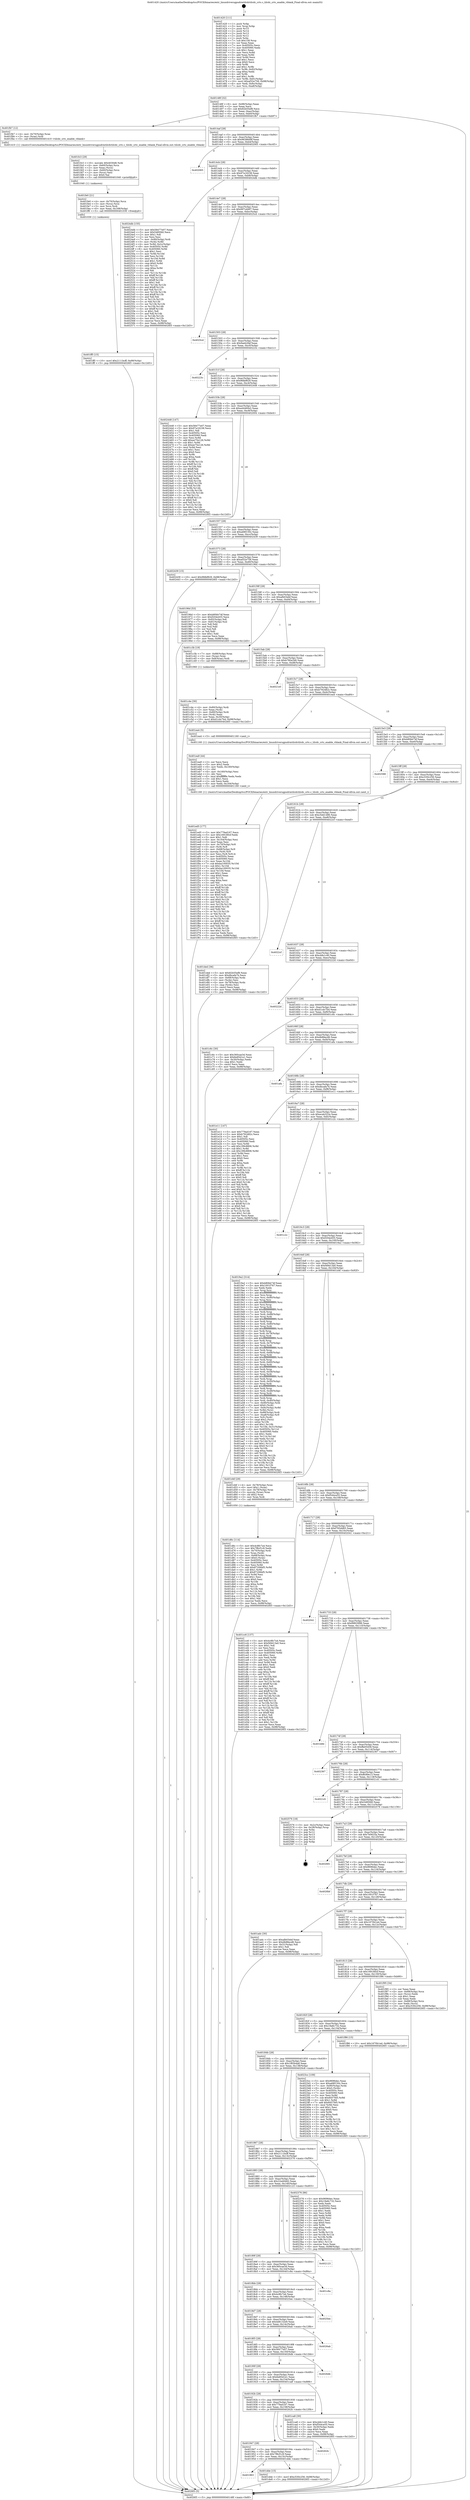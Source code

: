 digraph "0x401420" {
  label = "0x401420 (/mnt/c/Users/mathe/Desktop/tcc/POCII/binaries/extr_linuxdriversgpudrmtilcdctilcdc_crtc.c_tilcdc_crtc_enable_vblank_Final-ollvm.out::main(0))"
  labelloc = "t"
  node[shape=record]

  Entry [label="",width=0.3,height=0.3,shape=circle,fillcolor=black,style=filled]
  "0x40148f" [label="{
     0x40148f [32]\l
     | [instrs]\l
     &nbsp;&nbsp;0x40148f \<+6\>: mov -0x98(%rbp),%eax\l
     &nbsp;&nbsp;0x401495 \<+2\>: mov %eax,%ecx\l
     &nbsp;&nbsp;0x401497 \<+6\>: sub $0x82b55ef8,%ecx\l
     &nbsp;&nbsp;0x40149d \<+6\>: mov %eax,-0xac(%rbp)\l
     &nbsp;&nbsp;0x4014a3 \<+6\>: mov %ecx,-0xb0(%rbp)\l
     &nbsp;&nbsp;0x4014a9 \<+6\>: je 0000000000401fb7 \<main+0xb97\>\l
  }"]
  "0x401fb7" [label="{
     0x401fb7 [12]\l
     | [instrs]\l
     &nbsp;&nbsp;0x401fb7 \<+4\>: mov -0x70(%rbp),%rax\l
     &nbsp;&nbsp;0x401fbb \<+3\>: mov (%rax),%rdi\l
     &nbsp;&nbsp;0x401fbe \<+5\>: call 0000000000401410 \<tilcdc_crtc_enable_vblank\>\l
     | [calls]\l
     &nbsp;&nbsp;0x401410 \{1\} (/mnt/c/Users/mathe/Desktop/tcc/POCII/binaries/extr_linuxdriversgpudrmtilcdctilcdc_crtc.c_tilcdc_crtc_enable_vblank_Final-ollvm.out::tilcdc_crtc_enable_vblank)\l
  }"]
  "0x4014af" [label="{
     0x4014af [28]\l
     | [instrs]\l
     &nbsp;&nbsp;0x4014af \<+5\>: jmp 00000000004014b4 \<main+0x94\>\l
     &nbsp;&nbsp;0x4014b4 \<+6\>: mov -0xac(%rbp),%eax\l
     &nbsp;&nbsp;0x4014ba \<+5\>: sub $0x96386d9f,%eax\l
     &nbsp;&nbsp;0x4014bf \<+6\>: mov %eax,-0xb4(%rbp)\l
     &nbsp;&nbsp;0x4014c5 \<+6\>: je 0000000000402065 \<main+0xc45\>\l
  }"]
  Exit [label="",width=0.3,height=0.3,shape=circle,fillcolor=black,style=filled,peripheries=2]
  "0x402065" [label="{
     0x402065\l
  }", style=dashed]
  "0x4014cb" [label="{
     0x4014cb [28]\l
     | [instrs]\l
     &nbsp;&nbsp;0x4014cb \<+5\>: jmp 00000000004014d0 \<main+0xb0\>\l
     &nbsp;&nbsp;0x4014d0 \<+6\>: mov -0xac(%rbp),%eax\l
     &nbsp;&nbsp;0x4014d6 \<+5\>: sub $0x97a16238,%eax\l
     &nbsp;&nbsp;0x4014db \<+6\>: mov %eax,-0xb8(%rbp)\l
     &nbsp;&nbsp;0x4014e1 \<+6\>: je 00000000004024db \<main+0x10bb\>\l
  }"]
  "0x401ff5" [label="{
     0x401ff5 [15]\l
     | [instrs]\l
     &nbsp;&nbsp;0x401ff5 \<+10\>: movl $0x2111bcff,-0x98(%rbp)\l
     &nbsp;&nbsp;0x401fff \<+5\>: jmp 00000000004026f3 \<main+0x12d3\>\l
  }"]
  "0x4024db" [label="{
     0x4024db [155]\l
     | [instrs]\l
     &nbsp;&nbsp;0x4024db \<+5\>: mov $0x58477e07,%eax\l
     &nbsp;&nbsp;0x4024e0 \<+5\>: mov $0x5485f40,%ecx\l
     &nbsp;&nbsp;0x4024e5 \<+2\>: mov $0x1,%dl\l
     &nbsp;&nbsp;0x4024e7 \<+2\>: xor %esi,%esi\l
     &nbsp;&nbsp;0x4024e9 \<+7\>: mov -0x90(%rbp),%rdi\l
     &nbsp;&nbsp;0x4024f0 \<+3\>: mov (%rdi),%r8d\l
     &nbsp;&nbsp;0x4024f3 \<+4\>: mov %r8d,-0x2c(%rbp)\l
     &nbsp;&nbsp;0x4024f7 \<+8\>: mov 0x40505c,%r8d\l
     &nbsp;&nbsp;0x4024ff \<+8\>: mov 0x405060,%r9d\l
     &nbsp;&nbsp;0x402507 \<+3\>: sub $0x1,%esi\l
     &nbsp;&nbsp;0x40250a \<+3\>: mov %r8d,%r10d\l
     &nbsp;&nbsp;0x40250d \<+3\>: add %esi,%r10d\l
     &nbsp;&nbsp;0x402510 \<+4\>: imul %r10d,%r8d\l
     &nbsp;&nbsp;0x402514 \<+4\>: and $0x1,%r8d\l
     &nbsp;&nbsp;0x402518 \<+4\>: cmp $0x0,%r8d\l
     &nbsp;&nbsp;0x40251c \<+4\>: sete %r11b\l
     &nbsp;&nbsp;0x402520 \<+4\>: cmp $0xa,%r9d\l
     &nbsp;&nbsp;0x402524 \<+3\>: setl %bl\l
     &nbsp;&nbsp;0x402527 \<+3\>: mov %r11b,%r14b\l
     &nbsp;&nbsp;0x40252a \<+4\>: xor $0xff,%r14b\l
     &nbsp;&nbsp;0x40252e \<+3\>: mov %bl,%r15b\l
     &nbsp;&nbsp;0x402531 \<+4\>: xor $0xff,%r15b\l
     &nbsp;&nbsp;0x402535 \<+3\>: xor $0x1,%dl\l
     &nbsp;&nbsp;0x402538 \<+3\>: mov %r14b,%r12b\l
     &nbsp;&nbsp;0x40253b \<+4\>: and $0xff,%r12b\l
     &nbsp;&nbsp;0x40253f \<+3\>: and %dl,%r11b\l
     &nbsp;&nbsp;0x402542 \<+3\>: mov %r15b,%r13b\l
     &nbsp;&nbsp;0x402545 \<+4\>: and $0xff,%r13b\l
     &nbsp;&nbsp;0x402549 \<+2\>: and %dl,%bl\l
     &nbsp;&nbsp;0x40254b \<+3\>: or %r11b,%r12b\l
     &nbsp;&nbsp;0x40254e \<+3\>: or %bl,%r13b\l
     &nbsp;&nbsp;0x402551 \<+3\>: xor %r13b,%r12b\l
     &nbsp;&nbsp;0x402554 \<+3\>: or %r15b,%r14b\l
     &nbsp;&nbsp;0x402557 \<+4\>: xor $0xff,%r14b\l
     &nbsp;&nbsp;0x40255b \<+3\>: or $0x1,%dl\l
     &nbsp;&nbsp;0x40255e \<+3\>: and %dl,%r14b\l
     &nbsp;&nbsp;0x402561 \<+3\>: or %r14b,%r12b\l
     &nbsp;&nbsp;0x402564 \<+4\>: test $0x1,%r12b\l
     &nbsp;&nbsp;0x402568 \<+3\>: cmovne %ecx,%eax\l
     &nbsp;&nbsp;0x40256b \<+6\>: mov %eax,-0x98(%rbp)\l
     &nbsp;&nbsp;0x402571 \<+5\>: jmp 00000000004026f3 \<main+0x12d3\>\l
  }"]
  "0x4014e7" [label="{
     0x4014e7 [28]\l
     | [instrs]\l
     &nbsp;&nbsp;0x4014e7 \<+5\>: jmp 00000000004014ec \<main+0xcc\>\l
     &nbsp;&nbsp;0x4014ec \<+6\>: mov -0xac(%rbp),%eax\l
     &nbsp;&nbsp;0x4014f2 \<+5\>: sub $0x997cd497,%eax\l
     &nbsp;&nbsp;0x4014f7 \<+6\>: mov %eax,-0xbc(%rbp)\l
     &nbsp;&nbsp;0x4014fd \<+6\>: je 00000000004025cd \<main+0x11ad\>\l
  }"]
  "0x401fe0" [label="{
     0x401fe0 [21]\l
     | [instrs]\l
     &nbsp;&nbsp;0x401fe0 \<+4\>: mov -0x70(%rbp),%rcx\l
     &nbsp;&nbsp;0x401fe4 \<+3\>: mov (%rcx),%rcx\l
     &nbsp;&nbsp;0x401fe7 \<+3\>: mov %rcx,%rdi\l
     &nbsp;&nbsp;0x401fea \<+6\>: mov %eax,-0x168(%rbp)\l
     &nbsp;&nbsp;0x401ff0 \<+5\>: call 0000000000401030 \<free@plt\>\l
     | [calls]\l
     &nbsp;&nbsp;0x401030 \{1\} (unknown)\l
  }"]
  "0x4025cd" [label="{
     0x4025cd\l
  }", style=dashed]
  "0x401503" [label="{
     0x401503 [28]\l
     | [instrs]\l
     &nbsp;&nbsp;0x401503 \<+5\>: jmp 0000000000401508 \<main+0xe8\>\l
     &nbsp;&nbsp;0x401508 \<+6\>: mov -0xac(%rbp),%eax\l
     &nbsp;&nbsp;0x40150e \<+5\>: sub $0x9aeb2faf,%eax\l
     &nbsp;&nbsp;0x401513 \<+6\>: mov %eax,-0xc0(%rbp)\l
     &nbsp;&nbsp;0x401519 \<+6\>: je 000000000040223c \<main+0xe1c\>\l
  }"]
  "0x401fc3" [label="{
     0x401fc3 [29]\l
     | [instrs]\l
     &nbsp;&nbsp;0x401fc3 \<+10\>: movabs $0x4030d6,%rdi\l
     &nbsp;&nbsp;0x401fcd \<+4\>: mov -0x60(%rbp),%rcx\l
     &nbsp;&nbsp;0x401fd1 \<+2\>: mov %eax,(%rcx)\l
     &nbsp;&nbsp;0x401fd3 \<+4\>: mov -0x60(%rbp),%rcx\l
     &nbsp;&nbsp;0x401fd7 \<+2\>: mov (%rcx),%esi\l
     &nbsp;&nbsp;0x401fd9 \<+2\>: mov $0x0,%al\l
     &nbsp;&nbsp;0x401fdb \<+5\>: call 0000000000401040 \<printf@plt\>\l
     | [calls]\l
     &nbsp;&nbsp;0x401040 \{1\} (unknown)\l
  }"]
  "0x40223c" [label="{
     0x40223c\l
  }", style=dashed]
  "0x40151f" [label="{
     0x40151f [28]\l
     | [instrs]\l
     &nbsp;&nbsp;0x40151f \<+5\>: jmp 0000000000401524 \<main+0x104\>\l
     &nbsp;&nbsp;0x401524 \<+6\>: mov -0xac(%rbp),%eax\l
     &nbsp;&nbsp;0x40152a \<+5\>: sub $0x9fdbf829,%eax\l
     &nbsp;&nbsp;0x40152f \<+6\>: mov %eax,-0xc4(%rbp)\l
     &nbsp;&nbsp;0x401535 \<+6\>: je 0000000000402448 \<main+0x1028\>\l
  }"]
  "0x401ed5" [label="{
     0x401ed5 [177]\l
     | [instrs]\l
     &nbsp;&nbsp;0x401ed5 \<+5\>: mov $0x779ad167,%ecx\l
     &nbsp;&nbsp;0x401eda \<+5\>: mov $0x169180cf,%edx\l
     &nbsp;&nbsp;0x401edf \<+3\>: mov $0x1,%dil\l
     &nbsp;&nbsp;0x401ee2 \<+6\>: mov -0x164(%rbp),%esi\l
     &nbsp;&nbsp;0x401ee8 \<+3\>: imul %eax,%esi\l
     &nbsp;&nbsp;0x401eeb \<+4\>: mov -0x70(%rbp),%r8\l
     &nbsp;&nbsp;0x401eef \<+3\>: mov (%r8),%r8\l
     &nbsp;&nbsp;0x401ef2 \<+4\>: mov -0x68(%rbp),%r9\l
     &nbsp;&nbsp;0x401ef6 \<+3\>: movslq (%r9),%r9\l
     &nbsp;&nbsp;0x401ef9 \<+4\>: mov %esi,(%r8,%r9,4)\l
     &nbsp;&nbsp;0x401efd \<+7\>: mov 0x40505c,%eax\l
     &nbsp;&nbsp;0x401f04 \<+7\>: mov 0x405060,%esi\l
     &nbsp;&nbsp;0x401f0b \<+3\>: mov %eax,%r10d\l
     &nbsp;&nbsp;0x401f0e \<+7\>: sub $0xba100035,%r10d\l
     &nbsp;&nbsp;0x401f15 \<+4\>: sub $0x1,%r10d\l
     &nbsp;&nbsp;0x401f19 \<+7\>: add $0xba100035,%r10d\l
     &nbsp;&nbsp;0x401f20 \<+4\>: imul %r10d,%eax\l
     &nbsp;&nbsp;0x401f24 \<+3\>: and $0x1,%eax\l
     &nbsp;&nbsp;0x401f27 \<+3\>: cmp $0x0,%eax\l
     &nbsp;&nbsp;0x401f2a \<+4\>: sete %r11b\l
     &nbsp;&nbsp;0x401f2e \<+3\>: cmp $0xa,%esi\l
     &nbsp;&nbsp;0x401f31 \<+3\>: setl %bl\l
     &nbsp;&nbsp;0x401f34 \<+3\>: mov %r11b,%r14b\l
     &nbsp;&nbsp;0x401f37 \<+4\>: xor $0xff,%r14b\l
     &nbsp;&nbsp;0x401f3b \<+3\>: mov %bl,%r15b\l
     &nbsp;&nbsp;0x401f3e \<+4\>: xor $0xff,%r15b\l
     &nbsp;&nbsp;0x401f42 \<+4\>: xor $0x0,%dil\l
     &nbsp;&nbsp;0x401f46 \<+3\>: mov %r14b,%r12b\l
     &nbsp;&nbsp;0x401f49 \<+4\>: and $0x0,%r12b\l
     &nbsp;&nbsp;0x401f4d \<+3\>: and %dil,%r11b\l
     &nbsp;&nbsp;0x401f50 \<+3\>: mov %r15b,%r13b\l
     &nbsp;&nbsp;0x401f53 \<+4\>: and $0x0,%r13b\l
     &nbsp;&nbsp;0x401f57 \<+3\>: and %dil,%bl\l
     &nbsp;&nbsp;0x401f5a \<+3\>: or %r11b,%r12b\l
     &nbsp;&nbsp;0x401f5d \<+3\>: or %bl,%r13b\l
     &nbsp;&nbsp;0x401f60 \<+3\>: xor %r13b,%r12b\l
     &nbsp;&nbsp;0x401f63 \<+3\>: or %r15b,%r14b\l
     &nbsp;&nbsp;0x401f66 \<+4\>: xor $0xff,%r14b\l
     &nbsp;&nbsp;0x401f6a \<+4\>: or $0x0,%dil\l
     &nbsp;&nbsp;0x401f6e \<+3\>: and %dil,%r14b\l
     &nbsp;&nbsp;0x401f71 \<+3\>: or %r14b,%r12b\l
     &nbsp;&nbsp;0x401f74 \<+4\>: test $0x1,%r12b\l
     &nbsp;&nbsp;0x401f78 \<+3\>: cmovne %edx,%ecx\l
     &nbsp;&nbsp;0x401f7b \<+6\>: mov %ecx,-0x98(%rbp)\l
     &nbsp;&nbsp;0x401f81 \<+5\>: jmp 00000000004026f3 \<main+0x12d3\>\l
  }"]
  "0x402448" [label="{
     0x402448 [147]\l
     | [instrs]\l
     &nbsp;&nbsp;0x402448 \<+5\>: mov $0x58477e07,%eax\l
     &nbsp;&nbsp;0x40244d \<+5\>: mov $0x97a16238,%ecx\l
     &nbsp;&nbsp;0x402452 \<+2\>: mov $0x1,%dl\l
     &nbsp;&nbsp;0x402454 \<+7\>: mov 0x40505c,%esi\l
     &nbsp;&nbsp;0x40245b \<+7\>: mov 0x405060,%edi\l
     &nbsp;&nbsp;0x402462 \<+3\>: mov %esi,%r8d\l
     &nbsp;&nbsp;0x402465 \<+7\>: add $0xee75e126,%r8d\l
     &nbsp;&nbsp;0x40246c \<+4\>: sub $0x1,%r8d\l
     &nbsp;&nbsp;0x402470 \<+7\>: sub $0xee75e126,%r8d\l
     &nbsp;&nbsp;0x402477 \<+4\>: imul %r8d,%esi\l
     &nbsp;&nbsp;0x40247b \<+3\>: and $0x1,%esi\l
     &nbsp;&nbsp;0x40247e \<+3\>: cmp $0x0,%esi\l
     &nbsp;&nbsp;0x402481 \<+4\>: sete %r9b\l
     &nbsp;&nbsp;0x402485 \<+3\>: cmp $0xa,%edi\l
     &nbsp;&nbsp;0x402488 \<+4\>: setl %r10b\l
     &nbsp;&nbsp;0x40248c \<+3\>: mov %r9b,%r11b\l
     &nbsp;&nbsp;0x40248f \<+4\>: xor $0xff,%r11b\l
     &nbsp;&nbsp;0x402493 \<+3\>: mov %r10b,%bl\l
     &nbsp;&nbsp;0x402496 \<+3\>: xor $0xff,%bl\l
     &nbsp;&nbsp;0x402499 \<+3\>: xor $0x0,%dl\l
     &nbsp;&nbsp;0x40249c \<+3\>: mov %r11b,%r14b\l
     &nbsp;&nbsp;0x40249f \<+4\>: and $0x0,%r14b\l
     &nbsp;&nbsp;0x4024a3 \<+3\>: and %dl,%r9b\l
     &nbsp;&nbsp;0x4024a6 \<+3\>: mov %bl,%r15b\l
     &nbsp;&nbsp;0x4024a9 \<+4\>: and $0x0,%r15b\l
     &nbsp;&nbsp;0x4024ad \<+3\>: and %dl,%r10b\l
     &nbsp;&nbsp;0x4024b0 \<+3\>: or %r9b,%r14b\l
     &nbsp;&nbsp;0x4024b3 \<+3\>: or %r10b,%r15b\l
     &nbsp;&nbsp;0x4024b6 \<+3\>: xor %r15b,%r14b\l
     &nbsp;&nbsp;0x4024b9 \<+3\>: or %bl,%r11b\l
     &nbsp;&nbsp;0x4024bc \<+4\>: xor $0xff,%r11b\l
     &nbsp;&nbsp;0x4024c0 \<+3\>: or $0x0,%dl\l
     &nbsp;&nbsp;0x4024c3 \<+3\>: and %dl,%r11b\l
     &nbsp;&nbsp;0x4024c6 \<+3\>: or %r11b,%r14b\l
     &nbsp;&nbsp;0x4024c9 \<+4\>: test $0x1,%r14b\l
     &nbsp;&nbsp;0x4024cd \<+3\>: cmovne %ecx,%eax\l
     &nbsp;&nbsp;0x4024d0 \<+6\>: mov %eax,-0x98(%rbp)\l
     &nbsp;&nbsp;0x4024d6 \<+5\>: jmp 00000000004026f3 \<main+0x12d3\>\l
  }"]
  "0x40153b" [label="{
     0x40153b [28]\l
     | [instrs]\l
     &nbsp;&nbsp;0x40153b \<+5\>: jmp 0000000000401540 \<main+0x120\>\l
     &nbsp;&nbsp;0x401540 \<+6\>: mov -0xac(%rbp),%eax\l
     &nbsp;&nbsp;0x401546 \<+5\>: sub $0xa44460e2,%eax\l
     &nbsp;&nbsp;0x40154b \<+6\>: mov %eax,-0xc8(%rbp)\l
     &nbsp;&nbsp;0x401551 \<+6\>: je 0000000000402004 \<main+0xbe4\>\l
  }"]
  "0x401ea9" [label="{
     0x401ea9 [44]\l
     | [instrs]\l
     &nbsp;&nbsp;0x401ea9 \<+2\>: xor %ecx,%ecx\l
     &nbsp;&nbsp;0x401eab \<+5\>: mov $0x2,%edx\l
     &nbsp;&nbsp;0x401eb0 \<+6\>: mov %edx,-0x160(%rbp)\l
     &nbsp;&nbsp;0x401eb6 \<+1\>: cltd\l
     &nbsp;&nbsp;0x401eb7 \<+6\>: mov -0x160(%rbp),%esi\l
     &nbsp;&nbsp;0x401ebd \<+2\>: idiv %esi\l
     &nbsp;&nbsp;0x401ebf \<+6\>: imul $0xfffffffe,%edx,%edx\l
     &nbsp;&nbsp;0x401ec5 \<+3\>: sub $0x1,%ecx\l
     &nbsp;&nbsp;0x401ec8 \<+2\>: sub %ecx,%edx\l
     &nbsp;&nbsp;0x401eca \<+6\>: mov %edx,-0x164(%rbp)\l
     &nbsp;&nbsp;0x401ed0 \<+5\>: call 0000000000401160 \<next_i\>\l
     | [calls]\l
     &nbsp;&nbsp;0x401160 \{1\} (/mnt/c/Users/mathe/Desktop/tcc/POCII/binaries/extr_linuxdriversgpudrmtilcdctilcdc_crtc.c_tilcdc_crtc_enable_vblank_Final-ollvm.out::next_i)\l
  }"]
  "0x402004" [label="{
     0x402004\l
  }", style=dashed]
  "0x401557" [label="{
     0x401557 [28]\l
     | [instrs]\l
     &nbsp;&nbsp;0x401557 \<+5\>: jmp 000000000040155c \<main+0x13c\>\l
     &nbsp;&nbsp;0x40155c \<+6\>: mov -0xac(%rbp),%eax\l
     &nbsp;&nbsp;0x401562 \<+5\>: sub $0xa68f150c,%eax\l
     &nbsp;&nbsp;0x401567 \<+6\>: mov %eax,-0xcc(%rbp)\l
     &nbsp;&nbsp;0x40156d \<+6\>: je 0000000000402439 \<main+0x1019\>\l
  }"]
  "0x401963" [label="{
     0x401963\l
  }", style=dashed]
  "0x402439" [label="{
     0x402439 [15]\l
     | [instrs]\l
     &nbsp;&nbsp;0x402439 \<+10\>: movl $0x9fdbf829,-0x98(%rbp)\l
     &nbsp;&nbsp;0x402443 \<+5\>: jmp 00000000004026f3 \<main+0x12d3\>\l
  }"]
  "0x401573" [label="{
     0x401573 [28]\l
     | [instrs]\l
     &nbsp;&nbsp;0x401573 \<+5\>: jmp 0000000000401578 \<main+0x158\>\l
     &nbsp;&nbsp;0x401578 \<+6\>: mov -0xac(%rbp),%eax\l
     &nbsp;&nbsp;0x40157e \<+5\>: sub $0xaf32e758,%eax\l
     &nbsp;&nbsp;0x401583 \<+6\>: mov %eax,-0xd0(%rbp)\l
     &nbsp;&nbsp;0x401589 \<+6\>: je 000000000040196d \<main+0x54d\>\l
  }"]
  "0x401dde" [label="{
     0x401dde [15]\l
     | [instrs]\l
     &nbsp;&nbsp;0x401dde \<+10\>: movl $0xc530c256,-0x98(%rbp)\l
     &nbsp;&nbsp;0x401de8 \<+5\>: jmp 00000000004026f3 \<main+0x12d3\>\l
  }"]
  "0x40196d" [label="{
     0x40196d [53]\l
     | [instrs]\l
     &nbsp;&nbsp;0x40196d \<+5\>: mov $0xb80bb74f,%eax\l
     &nbsp;&nbsp;0x401972 \<+5\>: mov $0xf204e455,%ecx\l
     &nbsp;&nbsp;0x401977 \<+6\>: mov -0x92(%rbp),%dl\l
     &nbsp;&nbsp;0x40197d \<+7\>: mov -0x91(%rbp),%sil\l
     &nbsp;&nbsp;0x401984 \<+3\>: mov %dl,%dil\l
     &nbsp;&nbsp;0x401987 \<+3\>: and %sil,%dil\l
     &nbsp;&nbsp;0x40198a \<+3\>: xor %sil,%dl\l
     &nbsp;&nbsp;0x40198d \<+3\>: or %dl,%dil\l
     &nbsp;&nbsp;0x401990 \<+4\>: test $0x1,%dil\l
     &nbsp;&nbsp;0x401994 \<+3\>: cmovne %ecx,%eax\l
     &nbsp;&nbsp;0x401997 \<+6\>: mov %eax,-0x98(%rbp)\l
     &nbsp;&nbsp;0x40199d \<+5\>: jmp 00000000004026f3 \<main+0x12d3\>\l
  }"]
  "0x40158f" [label="{
     0x40158f [28]\l
     | [instrs]\l
     &nbsp;&nbsp;0x40158f \<+5\>: jmp 0000000000401594 \<main+0x174\>\l
     &nbsp;&nbsp;0x401594 \<+6\>: mov -0xac(%rbp),%eax\l
     &nbsp;&nbsp;0x40159a \<+5\>: sub $0xafb03ebf,%eax\l
     &nbsp;&nbsp;0x40159f \<+6\>: mov %eax,-0xd4(%rbp)\l
     &nbsp;&nbsp;0x4015a5 \<+6\>: je 0000000000401c3b \<main+0x81b\>\l
  }"]
  "0x4026f3" [label="{
     0x4026f3 [5]\l
     | [instrs]\l
     &nbsp;&nbsp;0x4026f3 \<+5\>: jmp 000000000040148f \<main+0x6f\>\l
  }"]
  "0x401420" [label="{
     0x401420 [111]\l
     | [instrs]\l
     &nbsp;&nbsp;0x401420 \<+1\>: push %rbp\l
     &nbsp;&nbsp;0x401421 \<+3\>: mov %rsp,%rbp\l
     &nbsp;&nbsp;0x401424 \<+2\>: push %r15\l
     &nbsp;&nbsp;0x401426 \<+2\>: push %r14\l
     &nbsp;&nbsp;0x401428 \<+2\>: push %r13\l
     &nbsp;&nbsp;0x40142a \<+2\>: push %r12\l
     &nbsp;&nbsp;0x40142c \<+1\>: push %rbx\l
     &nbsp;&nbsp;0x40142d \<+7\>: sub $0x158,%rsp\l
     &nbsp;&nbsp;0x401434 \<+2\>: xor %eax,%eax\l
     &nbsp;&nbsp;0x401436 \<+7\>: mov 0x40505c,%ecx\l
     &nbsp;&nbsp;0x40143d \<+7\>: mov 0x405060,%edx\l
     &nbsp;&nbsp;0x401444 \<+3\>: sub $0x1,%eax\l
     &nbsp;&nbsp;0x401447 \<+3\>: mov %ecx,%r8d\l
     &nbsp;&nbsp;0x40144a \<+3\>: add %eax,%r8d\l
     &nbsp;&nbsp;0x40144d \<+4\>: imul %r8d,%ecx\l
     &nbsp;&nbsp;0x401451 \<+3\>: and $0x1,%ecx\l
     &nbsp;&nbsp;0x401454 \<+3\>: cmp $0x0,%ecx\l
     &nbsp;&nbsp;0x401457 \<+4\>: sete %r9b\l
     &nbsp;&nbsp;0x40145b \<+4\>: and $0x1,%r9b\l
     &nbsp;&nbsp;0x40145f \<+7\>: mov %r9b,-0x92(%rbp)\l
     &nbsp;&nbsp;0x401466 \<+3\>: cmp $0xa,%edx\l
     &nbsp;&nbsp;0x401469 \<+4\>: setl %r9b\l
     &nbsp;&nbsp;0x40146d \<+4\>: and $0x1,%r9b\l
     &nbsp;&nbsp;0x401471 \<+7\>: mov %r9b,-0x91(%rbp)\l
     &nbsp;&nbsp;0x401478 \<+10\>: movl $0xaf32e758,-0x98(%rbp)\l
     &nbsp;&nbsp;0x401482 \<+6\>: mov %edi,-0x9c(%rbp)\l
     &nbsp;&nbsp;0x401488 \<+7\>: mov %rsi,-0xa8(%rbp)\l
  }"]
  "0x401947" [label="{
     0x401947 [28]\l
     | [instrs]\l
     &nbsp;&nbsp;0x401947 \<+5\>: jmp 000000000040194c \<main+0x52c\>\l
     &nbsp;&nbsp;0x40194c \<+6\>: mov -0xac(%rbp),%eax\l
     &nbsp;&nbsp;0x401952 \<+5\>: sub $0x7f8cf1c9,%eax\l
     &nbsp;&nbsp;0x401957 \<+6\>: mov %eax,-0x15c(%rbp)\l
     &nbsp;&nbsp;0x40195d \<+6\>: je 0000000000401dde \<main+0x9be\>\l
  }"]
  "0x401c3b" [label="{
     0x401c3b [19]\l
     | [instrs]\l
     &nbsp;&nbsp;0x401c3b \<+7\>: mov -0x88(%rbp),%rax\l
     &nbsp;&nbsp;0x401c42 \<+3\>: mov (%rax),%rax\l
     &nbsp;&nbsp;0x401c45 \<+4\>: mov 0x8(%rax),%rdi\l
     &nbsp;&nbsp;0x401c49 \<+5\>: call 0000000000401060 \<atoi@plt\>\l
     | [calls]\l
     &nbsp;&nbsp;0x401060 \{1\} (unknown)\l
  }"]
  "0x4015ab" [label="{
     0x4015ab [28]\l
     | [instrs]\l
     &nbsp;&nbsp;0x4015ab \<+5\>: jmp 00000000004015b0 \<main+0x190\>\l
     &nbsp;&nbsp;0x4015b0 \<+6\>: mov -0xac(%rbp),%eax\l
     &nbsp;&nbsp;0x4015b6 \<+5\>: sub $0xb780a346,%eax\l
     &nbsp;&nbsp;0x4015bb \<+6\>: mov %eax,-0xd8(%rbp)\l
     &nbsp;&nbsp;0x4015c1 \<+6\>: je 00000000004021e0 \<main+0xdc0\>\l
  }"]
  "0x40262b" [label="{
     0x40262b\l
  }", style=dashed]
  "0x4021e0" [label="{
     0x4021e0\l
  }", style=dashed]
  "0x4015c7" [label="{
     0x4015c7 [28]\l
     | [instrs]\l
     &nbsp;&nbsp;0x4015c7 \<+5\>: jmp 00000000004015cc \<main+0x1ac\>\l
     &nbsp;&nbsp;0x4015cc \<+6\>: mov -0xac(%rbp),%eax\l
     &nbsp;&nbsp;0x4015d2 \<+5\>: sub $0xb792482c,%eax\l
     &nbsp;&nbsp;0x4015d7 \<+6\>: mov %eax,-0xdc(%rbp)\l
     &nbsp;&nbsp;0x4015dd \<+6\>: je 0000000000401ea4 \<main+0xa84\>\l
  }"]
  "0x401d6c" [label="{
     0x401d6c [114]\l
     | [instrs]\l
     &nbsp;&nbsp;0x401d6c \<+5\>: mov $0x4c8fc7a4,%ecx\l
     &nbsp;&nbsp;0x401d71 \<+5\>: mov $0x7f8cf1c9,%edx\l
     &nbsp;&nbsp;0x401d76 \<+4\>: mov -0x70(%rbp),%rdi\l
     &nbsp;&nbsp;0x401d7a \<+3\>: mov %rax,(%rdi)\l
     &nbsp;&nbsp;0x401d7d \<+4\>: mov -0x68(%rbp),%rax\l
     &nbsp;&nbsp;0x401d81 \<+6\>: movl $0x0,(%rax)\l
     &nbsp;&nbsp;0x401d87 \<+7\>: mov 0x40505c,%esi\l
     &nbsp;&nbsp;0x401d8e \<+8\>: mov 0x405060,%r8d\l
     &nbsp;&nbsp;0x401d96 \<+3\>: mov %esi,%r9d\l
     &nbsp;&nbsp;0x401d99 \<+7\>: add $0x87206bf5,%r9d\l
     &nbsp;&nbsp;0x401da0 \<+4\>: sub $0x1,%r9d\l
     &nbsp;&nbsp;0x401da4 \<+7\>: sub $0x87206bf5,%r9d\l
     &nbsp;&nbsp;0x401dab \<+4\>: imul %r9d,%esi\l
     &nbsp;&nbsp;0x401daf \<+3\>: and $0x1,%esi\l
     &nbsp;&nbsp;0x401db2 \<+3\>: cmp $0x0,%esi\l
     &nbsp;&nbsp;0x401db5 \<+4\>: sete %r10b\l
     &nbsp;&nbsp;0x401db9 \<+4\>: cmp $0xa,%r8d\l
     &nbsp;&nbsp;0x401dbd \<+4\>: setl %r11b\l
     &nbsp;&nbsp;0x401dc1 \<+3\>: mov %r10b,%bl\l
     &nbsp;&nbsp;0x401dc4 \<+3\>: and %r11b,%bl\l
     &nbsp;&nbsp;0x401dc7 \<+3\>: xor %r11b,%r10b\l
     &nbsp;&nbsp;0x401dca \<+3\>: or %r10b,%bl\l
     &nbsp;&nbsp;0x401dcd \<+3\>: test $0x1,%bl\l
     &nbsp;&nbsp;0x401dd0 \<+3\>: cmovne %edx,%ecx\l
     &nbsp;&nbsp;0x401dd3 \<+6\>: mov %ecx,-0x98(%rbp)\l
     &nbsp;&nbsp;0x401dd9 \<+5\>: jmp 00000000004026f3 \<main+0x12d3\>\l
  }"]
  "0x401ea4" [label="{
     0x401ea4 [5]\l
     | [instrs]\l
     &nbsp;&nbsp;0x401ea4 \<+5\>: call 0000000000401160 \<next_i\>\l
     | [calls]\l
     &nbsp;&nbsp;0x401160 \{1\} (/mnt/c/Users/mathe/Desktop/tcc/POCII/binaries/extr_linuxdriversgpudrmtilcdctilcdc_crtc.c_tilcdc_crtc_enable_vblank_Final-ollvm.out::next_i)\l
  }"]
  "0x4015e3" [label="{
     0x4015e3 [28]\l
     | [instrs]\l
     &nbsp;&nbsp;0x4015e3 \<+5\>: jmp 00000000004015e8 \<main+0x1c8\>\l
     &nbsp;&nbsp;0x4015e8 \<+6\>: mov -0xac(%rbp),%eax\l
     &nbsp;&nbsp;0x4015ee \<+5\>: sub $0xb80bb74f,%eax\l
     &nbsp;&nbsp;0x4015f3 \<+6\>: mov %eax,-0xe0(%rbp)\l
     &nbsp;&nbsp;0x4015f9 \<+6\>: je 0000000000402588 \<main+0x1168\>\l
  }"]
  "0x40192b" [label="{
     0x40192b [28]\l
     | [instrs]\l
     &nbsp;&nbsp;0x40192b \<+5\>: jmp 0000000000401930 \<main+0x510\>\l
     &nbsp;&nbsp;0x401930 \<+6\>: mov -0xac(%rbp),%eax\l
     &nbsp;&nbsp;0x401936 \<+5\>: sub $0x779ad167,%eax\l
     &nbsp;&nbsp;0x40193b \<+6\>: mov %eax,-0x158(%rbp)\l
     &nbsp;&nbsp;0x401941 \<+6\>: je 000000000040262b \<main+0x120b\>\l
  }"]
  "0x402588" [label="{
     0x402588\l
  }", style=dashed]
  "0x4015ff" [label="{
     0x4015ff [28]\l
     | [instrs]\l
     &nbsp;&nbsp;0x4015ff \<+5\>: jmp 0000000000401604 \<main+0x1e4\>\l
     &nbsp;&nbsp;0x401604 \<+6\>: mov -0xac(%rbp),%eax\l
     &nbsp;&nbsp;0x40160a \<+5\>: sub $0xc530c256,%eax\l
     &nbsp;&nbsp;0x40160f \<+6\>: mov %eax,-0xe4(%rbp)\l
     &nbsp;&nbsp;0x401615 \<+6\>: je 0000000000401ded \<main+0x9cd\>\l
  }"]
  "0x401ca8" [label="{
     0x401ca8 [30]\l
     | [instrs]\l
     &nbsp;&nbsp;0x401ca8 \<+5\>: mov $0xcbfe1c40,%eax\l
     &nbsp;&nbsp;0x401cad \<+5\>: mov $0xf544ce55,%ecx\l
     &nbsp;&nbsp;0x401cb2 \<+3\>: mov -0x30(%rbp),%edx\l
     &nbsp;&nbsp;0x401cb5 \<+3\>: cmp $0x0,%edx\l
     &nbsp;&nbsp;0x401cb8 \<+3\>: cmove %ecx,%eax\l
     &nbsp;&nbsp;0x401cbb \<+6\>: mov %eax,-0x98(%rbp)\l
     &nbsp;&nbsp;0x401cc1 \<+5\>: jmp 00000000004026f3 \<main+0x12d3\>\l
  }"]
  "0x401ded" [label="{
     0x401ded [36]\l
     | [instrs]\l
     &nbsp;&nbsp;0x401ded \<+5\>: mov $0x82b55ef8,%eax\l
     &nbsp;&nbsp;0x401df2 \<+5\>: mov $0xdbcafa7b,%ecx\l
     &nbsp;&nbsp;0x401df7 \<+4\>: mov -0x68(%rbp),%rdx\l
     &nbsp;&nbsp;0x401dfb \<+2\>: mov (%rdx),%esi\l
     &nbsp;&nbsp;0x401dfd \<+4\>: mov -0x78(%rbp),%rdx\l
     &nbsp;&nbsp;0x401e01 \<+2\>: cmp (%rdx),%esi\l
     &nbsp;&nbsp;0x401e03 \<+3\>: cmovl %ecx,%eax\l
     &nbsp;&nbsp;0x401e06 \<+6\>: mov %eax,-0x98(%rbp)\l
     &nbsp;&nbsp;0x401e0c \<+5\>: jmp 00000000004026f3 \<main+0x12d3\>\l
  }"]
  "0x40161b" [label="{
     0x40161b [28]\l
     | [instrs]\l
     &nbsp;&nbsp;0x40161b \<+5\>: jmp 0000000000401620 \<main+0x200\>\l
     &nbsp;&nbsp;0x401620 \<+6\>: mov -0xac(%rbp),%eax\l
     &nbsp;&nbsp;0x401626 \<+5\>: sub $0xc5dd1486,%eax\l
     &nbsp;&nbsp;0x40162b \<+6\>: mov %eax,-0xe8(%rbp)\l
     &nbsp;&nbsp;0x401631 \<+6\>: je 00000000004022cf \<main+0xeaf\>\l
  }"]
  "0x40190f" [label="{
     0x40190f [28]\l
     | [instrs]\l
     &nbsp;&nbsp;0x40190f \<+5\>: jmp 0000000000401914 \<main+0x4f4\>\l
     &nbsp;&nbsp;0x401914 \<+6\>: mov -0xac(%rbp),%eax\l
     &nbsp;&nbsp;0x40191a \<+5\>: sub $0x6e85d1e1,%eax\l
     &nbsp;&nbsp;0x40191f \<+6\>: mov %eax,-0x154(%rbp)\l
     &nbsp;&nbsp;0x401925 \<+6\>: je 0000000000401ca8 \<main+0x888\>\l
  }"]
  "0x4022cf" [label="{
     0x4022cf\l
  }", style=dashed]
  "0x401637" [label="{
     0x401637 [28]\l
     | [instrs]\l
     &nbsp;&nbsp;0x401637 \<+5\>: jmp 000000000040163c \<main+0x21c\>\l
     &nbsp;&nbsp;0x40163c \<+6\>: mov -0xac(%rbp),%eax\l
     &nbsp;&nbsp;0x401642 \<+5\>: sub $0xcbfe1c40,%eax\l
     &nbsp;&nbsp;0x401647 \<+6\>: mov %eax,-0xec(%rbp)\l
     &nbsp;&nbsp;0x40164d \<+6\>: je 000000000040222d \<main+0xe0d\>\l
  }"]
  "0x4026db" [label="{
     0x4026db\l
  }", style=dashed]
  "0x40222d" [label="{
     0x40222d\l
  }", style=dashed]
  "0x401653" [label="{
     0x401653 [28]\l
     | [instrs]\l
     &nbsp;&nbsp;0x401653 \<+5\>: jmp 0000000000401658 \<main+0x238\>\l
     &nbsp;&nbsp;0x401658 \<+6\>: mov -0xac(%rbp),%eax\l
     &nbsp;&nbsp;0x40165e \<+5\>: sub $0xd1cdc7b4,%eax\l
     &nbsp;&nbsp;0x401663 \<+6\>: mov %eax,-0xf0(%rbp)\l
     &nbsp;&nbsp;0x401669 \<+6\>: je 0000000000401c6c \<main+0x84c\>\l
  }"]
  "0x4018f3" [label="{
     0x4018f3 [28]\l
     | [instrs]\l
     &nbsp;&nbsp;0x4018f3 \<+5\>: jmp 00000000004018f8 \<main+0x4d8\>\l
     &nbsp;&nbsp;0x4018f8 \<+6\>: mov -0xac(%rbp),%eax\l
     &nbsp;&nbsp;0x4018fe \<+5\>: sub $0x58477e07,%eax\l
     &nbsp;&nbsp;0x401903 \<+6\>: mov %eax,-0x150(%rbp)\l
     &nbsp;&nbsp;0x401909 \<+6\>: je 00000000004026db \<main+0x12bb\>\l
  }"]
  "0x401c6c" [label="{
     0x401c6c [30]\l
     | [instrs]\l
     &nbsp;&nbsp;0x401c6c \<+5\>: mov $0x360cae3d,%eax\l
     &nbsp;&nbsp;0x401c71 \<+5\>: mov $0x6e85d1e1,%ecx\l
     &nbsp;&nbsp;0x401c76 \<+3\>: mov -0x30(%rbp),%edx\l
     &nbsp;&nbsp;0x401c79 \<+3\>: cmp $0x1,%edx\l
     &nbsp;&nbsp;0x401c7c \<+3\>: cmovl %ecx,%eax\l
     &nbsp;&nbsp;0x401c7f \<+6\>: mov %eax,-0x98(%rbp)\l
     &nbsp;&nbsp;0x401c85 \<+5\>: jmp 00000000004026f3 \<main+0x12d3\>\l
  }"]
  "0x40166f" [label="{
     0x40166f [28]\l
     | [instrs]\l
     &nbsp;&nbsp;0x40166f \<+5\>: jmp 0000000000401674 \<main+0x254\>\l
     &nbsp;&nbsp;0x401674 \<+6\>: mov -0xac(%rbp),%eax\l
     &nbsp;&nbsp;0x40167a \<+5\>: sub $0xdb88ecd6,%eax\l
     &nbsp;&nbsp;0x40167f \<+6\>: mov %eax,-0xf4(%rbp)\l
     &nbsp;&nbsp;0x401685 \<+6\>: je 0000000000401afa \<main+0x6da\>\l
  }"]
  "0x4026ab" [label="{
     0x4026ab\l
  }", style=dashed]
  "0x401afa" [label="{
     0x401afa\l
  }", style=dashed]
  "0x40168b" [label="{
     0x40168b [28]\l
     | [instrs]\l
     &nbsp;&nbsp;0x40168b \<+5\>: jmp 0000000000401690 \<main+0x270\>\l
     &nbsp;&nbsp;0x401690 \<+6\>: mov -0xac(%rbp),%eax\l
     &nbsp;&nbsp;0x401696 \<+5\>: sub $0xdbcafa7b,%eax\l
     &nbsp;&nbsp;0x40169b \<+6\>: mov %eax,-0xf8(%rbp)\l
     &nbsp;&nbsp;0x4016a1 \<+6\>: je 0000000000401e11 \<main+0x9f1\>\l
  }"]
  "0x4018d7" [label="{
     0x4018d7 [28]\l
     | [instrs]\l
     &nbsp;&nbsp;0x4018d7 \<+5\>: jmp 00000000004018dc \<main+0x4bc\>\l
     &nbsp;&nbsp;0x4018dc \<+6\>: mov -0xac(%rbp),%eax\l
     &nbsp;&nbsp;0x4018e2 \<+5\>: sub $0x4d6132e9,%eax\l
     &nbsp;&nbsp;0x4018e7 \<+6\>: mov %eax,-0x14c(%rbp)\l
     &nbsp;&nbsp;0x4018ed \<+6\>: je 00000000004026ab \<main+0x128b\>\l
  }"]
  "0x401e11" [label="{
     0x401e11 [147]\l
     | [instrs]\l
     &nbsp;&nbsp;0x401e11 \<+5\>: mov $0x779ad167,%eax\l
     &nbsp;&nbsp;0x401e16 \<+5\>: mov $0xb792482c,%ecx\l
     &nbsp;&nbsp;0x401e1b \<+2\>: mov $0x1,%dl\l
     &nbsp;&nbsp;0x401e1d \<+7\>: mov 0x40505c,%esi\l
     &nbsp;&nbsp;0x401e24 \<+7\>: mov 0x405060,%edi\l
     &nbsp;&nbsp;0x401e2b \<+3\>: mov %esi,%r8d\l
     &nbsp;&nbsp;0x401e2e \<+7\>: add $0x199c8806,%r8d\l
     &nbsp;&nbsp;0x401e35 \<+4\>: sub $0x1,%r8d\l
     &nbsp;&nbsp;0x401e39 \<+7\>: sub $0x199c8806,%r8d\l
     &nbsp;&nbsp;0x401e40 \<+4\>: imul %r8d,%esi\l
     &nbsp;&nbsp;0x401e44 \<+3\>: and $0x1,%esi\l
     &nbsp;&nbsp;0x401e47 \<+3\>: cmp $0x0,%esi\l
     &nbsp;&nbsp;0x401e4a \<+4\>: sete %r9b\l
     &nbsp;&nbsp;0x401e4e \<+3\>: cmp $0xa,%edi\l
     &nbsp;&nbsp;0x401e51 \<+4\>: setl %r10b\l
     &nbsp;&nbsp;0x401e55 \<+3\>: mov %r9b,%r11b\l
     &nbsp;&nbsp;0x401e58 \<+4\>: xor $0xff,%r11b\l
     &nbsp;&nbsp;0x401e5c \<+3\>: mov %r10b,%bl\l
     &nbsp;&nbsp;0x401e5f \<+3\>: xor $0xff,%bl\l
     &nbsp;&nbsp;0x401e62 \<+3\>: xor $0x0,%dl\l
     &nbsp;&nbsp;0x401e65 \<+3\>: mov %r11b,%r14b\l
     &nbsp;&nbsp;0x401e68 \<+4\>: and $0x0,%r14b\l
     &nbsp;&nbsp;0x401e6c \<+3\>: and %dl,%r9b\l
     &nbsp;&nbsp;0x401e6f \<+3\>: mov %bl,%r15b\l
     &nbsp;&nbsp;0x401e72 \<+4\>: and $0x0,%r15b\l
     &nbsp;&nbsp;0x401e76 \<+3\>: and %dl,%r10b\l
     &nbsp;&nbsp;0x401e79 \<+3\>: or %r9b,%r14b\l
     &nbsp;&nbsp;0x401e7c \<+3\>: or %r10b,%r15b\l
     &nbsp;&nbsp;0x401e7f \<+3\>: xor %r15b,%r14b\l
     &nbsp;&nbsp;0x401e82 \<+3\>: or %bl,%r11b\l
     &nbsp;&nbsp;0x401e85 \<+4\>: xor $0xff,%r11b\l
     &nbsp;&nbsp;0x401e89 \<+3\>: or $0x0,%dl\l
     &nbsp;&nbsp;0x401e8c \<+3\>: and %dl,%r11b\l
     &nbsp;&nbsp;0x401e8f \<+3\>: or %r11b,%r14b\l
     &nbsp;&nbsp;0x401e92 \<+4\>: test $0x1,%r14b\l
     &nbsp;&nbsp;0x401e96 \<+3\>: cmovne %ecx,%eax\l
     &nbsp;&nbsp;0x401e99 \<+6\>: mov %eax,-0x98(%rbp)\l
     &nbsp;&nbsp;0x401e9f \<+5\>: jmp 00000000004026f3 \<main+0x12d3\>\l
  }"]
  "0x4016a7" [label="{
     0x4016a7 [28]\l
     | [instrs]\l
     &nbsp;&nbsp;0x4016a7 \<+5\>: jmp 00000000004016ac \<main+0x28c\>\l
     &nbsp;&nbsp;0x4016ac \<+6\>: mov -0xac(%rbp),%eax\l
     &nbsp;&nbsp;0x4016b2 \<+5\>: sub $0xecab322e,%eax\l
     &nbsp;&nbsp;0x4016b7 \<+6\>: mov %eax,-0xfc(%rbp)\l
     &nbsp;&nbsp;0x4016bd \<+6\>: je 0000000000401c2c \<main+0x80c\>\l
  }"]
  "0x4025ee" [label="{
     0x4025ee\l
  }", style=dashed]
  "0x401c2c" [label="{
     0x401c2c\l
  }", style=dashed]
  "0x4016c3" [label="{
     0x4016c3 [28]\l
     | [instrs]\l
     &nbsp;&nbsp;0x4016c3 \<+5\>: jmp 00000000004016c8 \<main+0x2a8\>\l
     &nbsp;&nbsp;0x4016c8 \<+6\>: mov -0xac(%rbp),%eax\l
     &nbsp;&nbsp;0x4016ce \<+5\>: sub $0xf204e455,%eax\l
     &nbsp;&nbsp;0x4016d3 \<+6\>: mov %eax,-0x100(%rbp)\l
     &nbsp;&nbsp;0x4016d9 \<+6\>: je 00000000004019a2 \<main+0x582\>\l
  }"]
  "0x4018bb" [label="{
     0x4018bb [28]\l
     | [instrs]\l
     &nbsp;&nbsp;0x4018bb \<+5\>: jmp 00000000004018c0 \<main+0x4a0\>\l
     &nbsp;&nbsp;0x4018c0 \<+6\>: mov -0xac(%rbp),%eax\l
     &nbsp;&nbsp;0x4018c6 \<+5\>: sub $0x4c8fc7a4,%eax\l
     &nbsp;&nbsp;0x4018cb \<+6\>: mov %eax,-0x148(%rbp)\l
     &nbsp;&nbsp;0x4018d1 \<+6\>: je 00000000004025ee \<main+0x11ce\>\l
  }"]
  "0x4019a2" [label="{
     0x4019a2 [314]\l
     | [instrs]\l
     &nbsp;&nbsp;0x4019a2 \<+5\>: mov $0xb80bb74f,%eax\l
     &nbsp;&nbsp;0x4019a7 \<+5\>: mov $0x1001f767,%ecx\l
     &nbsp;&nbsp;0x4019ac \<+2\>: xor %edx,%edx\l
     &nbsp;&nbsp;0x4019ae \<+3\>: mov %rsp,%rsi\l
     &nbsp;&nbsp;0x4019b1 \<+4\>: add $0xfffffffffffffff0,%rsi\l
     &nbsp;&nbsp;0x4019b5 \<+3\>: mov %rsi,%rsp\l
     &nbsp;&nbsp;0x4019b8 \<+7\>: mov %rsi,-0x90(%rbp)\l
     &nbsp;&nbsp;0x4019bf \<+3\>: mov %rsp,%rsi\l
     &nbsp;&nbsp;0x4019c2 \<+4\>: add $0xfffffffffffffff0,%rsi\l
     &nbsp;&nbsp;0x4019c6 \<+3\>: mov %rsi,%rsp\l
     &nbsp;&nbsp;0x4019c9 \<+3\>: mov %rsp,%rdi\l
     &nbsp;&nbsp;0x4019cc \<+4\>: add $0xfffffffffffffff0,%rdi\l
     &nbsp;&nbsp;0x4019d0 \<+3\>: mov %rdi,%rsp\l
     &nbsp;&nbsp;0x4019d3 \<+7\>: mov %rdi,-0x88(%rbp)\l
     &nbsp;&nbsp;0x4019da \<+3\>: mov %rsp,%rdi\l
     &nbsp;&nbsp;0x4019dd \<+4\>: add $0xfffffffffffffff0,%rdi\l
     &nbsp;&nbsp;0x4019e1 \<+3\>: mov %rdi,%rsp\l
     &nbsp;&nbsp;0x4019e4 \<+4\>: mov %rdi,-0x80(%rbp)\l
     &nbsp;&nbsp;0x4019e8 \<+3\>: mov %rsp,%rdi\l
     &nbsp;&nbsp;0x4019eb \<+4\>: add $0xfffffffffffffff0,%rdi\l
     &nbsp;&nbsp;0x4019ef \<+3\>: mov %rdi,%rsp\l
     &nbsp;&nbsp;0x4019f2 \<+4\>: mov %rdi,-0x78(%rbp)\l
     &nbsp;&nbsp;0x4019f6 \<+3\>: mov %rsp,%rdi\l
     &nbsp;&nbsp;0x4019f9 \<+4\>: add $0xfffffffffffffff0,%rdi\l
     &nbsp;&nbsp;0x4019fd \<+3\>: mov %rdi,%rsp\l
     &nbsp;&nbsp;0x401a00 \<+4\>: mov %rdi,-0x70(%rbp)\l
     &nbsp;&nbsp;0x401a04 \<+3\>: mov %rsp,%rdi\l
     &nbsp;&nbsp;0x401a07 \<+4\>: add $0xfffffffffffffff0,%rdi\l
     &nbsp;&nbsp;0x401a0b \<+3\>: mov %rdi,%rsp\l
     &nbsp;&nbsp;0x401a0e \<+4\>: mov %rdi,-0x68(%rbp)\l
     &nbsp;&nbsp;0x401a12 \<+3\>: mov %rsp,%rdi\l
     &nbsp;&nbsp;0x401a15 \<+4\>: add $0xfffffffffffffff0,%rdi\l
     &nbsp;&nbsp;0x401a19 \<+3\>: mov %rdi,%rsp\l
     &nbsp;&nbsp;0x401a1c \<+4\>: mov %rdi,-0x60(%rbp)\l
     &nbsp;&nbsp;0x401a20 \<+3\>: mov %rsp,%rdi\l
     &nbsp;&nbsp;0x401a23 \<+4\>: add $0xfffffffffffffff0,%rdi\l
     &nbsp;&nbsp;0x401a27 \<+3\>: mov %rdi,%rsp\l
     &nbsp;&nbsp;0x401a2a \<+4\>: mov %rdi,-0x58(%rbp)\l
     &nbsp;&nbsp;0x401a2e \<+3\>: mov %rsp,%rdi\l
     &nbsp;&nbsp;0x401a31 \<+4\>: add $0xfffffffffffffff0,%rdi\l
     &nbsp;&nbsp;0x401a35 \<+3\>: mov %rdi,%rsp\l
     &nbsp;&nbsp;0x401a38 \<+4\>: mov %rdi,-0x50(%rbp)\l
     &nbsp;&nbsp;0x401a3c \<+3\>: mov %rsp,%rdi\l
     &nbsp;&nbsp;0x401a3f \<+4\>: add $0xfffffffffffffff0,%rdi\l
     &nbsp;&nbsp;0x401a43 \<+3\>: mov %rdi,%rsp\l
     &nbsp;&nbsp;0x401a46 \<+4\>: mov %rdi,-0x48(%rbp)\l
     &nbsp;&nbsp;0x401a4a \<+3\>: mov %rsp,%rdi\l
     &nbsp;&nbsp;0x401a4d \<+4\>: add $0xfffffffffffffff0,%rdi\l
     &nbsp;&nbsp;0x401a51 \<+3\>: mov %rdi,%rsp\l
     &nbsp;&nbsp;0x401a54 \<+4\>: mov %rdi,-0x40(%rbp)\l
     &nbsp;&nbsp;0x401a58 \<+7\>: mov -0x90(%rbp),%rdi\l
     &nbsp;&nbsp;0x401a5f \<+6\>: movl $0x0,(%rdi)\l
     &nbsp;&nbsp;0x401a65 \<+7\>: mov -0x9c(%rbp),%r8d\l
     &nbsp;&nbsp;0x401a6c \<+3\>: mov %r8d,(%rsi)\l
     &nbsp;&nbsp;0x401a6f \<+7\>: mov -0x88(%rbp),%rdi\l
     &nbsp;&nbsp;0x401a76 \<+7\>: mov -0xa8(%rbp),%r9\l
     &nbsp;&nbsp;0x401a7d \<+3\>: mov %r9,(%rdi)\l
     &nbsp;&nbsp;0x401a80 \<+3\>: cmpl $0x2,(%rsi)\l
     &nbsp;&nbsp;0x401a83 \<+4\>: setne %r10b\l
     &nbsp;&nbsp;0x401a87 \<+4\>: and $0x1,%r10b\l
     &nbsp;&nbsp;0x401a8b \<+4\>: mov %r10b,-0x31(%rbp)\l
     &nbsp;&nbsp;0x401a8f \<+8\>: mov 0x40505c,%r11d\l
     &nbsp;&nbsp;0x401a97 \<+7\>: mov 0x405060,%ebx\l
     &nbsp;&nbsp;0x401a9e \<+3\>: sub $0x1,%edx\l
     &nbsp;&nbsp;0x401aa1 \<+3\>: mov %r11d,%r14d\l
     &nbsp;&nbsp;0x401aa4 \<+3\>: add %edx,%r14d\l
     &nbsp;&nbsp;0x401aa7 \<+4\>: imul %r14d,%r11d\l
     &nbsp;&nbsp;0x401aab \<+4\>: and $0x1,%r11d\l
     &nbsp;&nbsp;0x401aaf \<+4\>: cmp $0x0,%r11d\l
     &nbsp;&nbsp;0x401ab3 \<+4\>: sete %r10b\l
     &nbsp;&nbsp;0x401ab7 \<+3\>: cmp $0xa,%ebx\l
     &nbsp;&nbsp;0x401aba \<+4\>: setl %r15b\l
     &nbsp;&nbsp;0x401abe \<+3\>: mov %r10b,%r12b\l
     &nbsp;&nbsp;0x401ac1 \<+3\>: and %r15b,%r12b\l
     &nbsp;&nbsp;0x401ac4 \<+3\>: xor %r15b,%r10b\l
     &nbsp;&nbsp;0x401ac7 \<+3\>: or %r10b,%r12b\l
     &nbsp;&nbsp;0x401aca \<+4\>: test $0x1,%r12b\l
     &nbsp;&nbsp;0x401ace \<+3\>: cmovne %ecx,%eax\l
     &nbsp;&nbsp;0x401ad1 \<+6\>: mov %eax,-0x98(%rbp)\l
     &nbsp;&nbsp;0x401ad7 \<+5\>: jmp 00000000004026f3 \<main+0x12d3\>\l
  }"]
  "0x4016df" [label="{
     0x4016df [28]\l
     | [instrs]\l
     &nbsp;&nbsp;0x4016df \<+5\>: jmp 00000000004016e4 \<main+0x2c4\>\l
     &nbsp;&nbsp;0x4016e4 \<+6\>: mov -0xac(%rbp),%eax\l
     &nbsp;&nbsp;0x4016ea \<+5\>: sub $0xf49d13a0,%eax\l
     &nbsp;&nbsp;0x4016ef \<+6\>: mov %eax,-0x104(%rbp)\l
     &nbsp;&nbsp;0x4016f5 \<+6\>: je 0000000000401d4f \<main+0x92f\>\l
  }"]
  "0x401c8a" [label="{
     0x401c8a\l
  }", style=dashed]
  "0x40189f" [label="{
     0x40189f [28]\l
     | [instrs]\l
     &nbsp;&nbsp;0x40189f \<+5\>: jmp 00000000004018a4 \<main+0x484\>\l
     &nbsp;&nbsp;0x4018a4 \<+6\>: mov -0xac(%rbp),%eax\l
     &nbsp;&nbsp;0x4018aa \<+5\>: sub $0x360cae3d,%eax\l
     &nbsp;&nbsp;0x4018af \<+6\>: mov %eax,-0x144(%rbp)\l
     &nbsp;&nbsp;0x4018b5 \<+6\>: je 0000000000401c8a \<main+0x86a\>\l
  }"]
  "0x401d4f" [label="{
     0x401d4f [29]\l
     | [instrs]\l
     &nbsp;&nbsp;0x401d4f \<+4\>: mov -0x78(%rbp),%rax\l
     &nbsp;&nbsp;0x401d53 \<+6\>: movl $0x1,(%rax)\l
     &nbsp;&nbsp;0x401d59 \<+4\>: mov -0x78(%rbp),%rax\l
     &nbsp;&nbsp;0x401d5d \<+3\>: movslq (%rax),%rax\l
     &nbsp;&nbsp;0x401d60 \<+4\>: shl $0x2,%rax\l
     &nbsp;&nbsp;0x401d64 \<+3\>: mov %rax,%rdi\l
     &nbsp;&nbsp;0x401d67 \<+5\>: call 0000000000401050 \<malloc@plt\>\l
     | [calls]\l
     &nbsp;&nbsp;0x401050 \{1\} (unknown)\l
  }"]
  "0x4016fb" [label="{
     0x4016fb [28]\l
     | [instrs]\l
     &nbsp;&nbsp;0x4016fb \<+5\>: jmp 0000000000401700 \<main+0x2e0\>\l
     &nbsp;&nbsp;0x401700 \<+6\>: mov -0xac(%rbp),%eax\l
     &nbsp;&nbsp;0x401706 \<+5\>: sub $0xf544ce55,%eax\l
     &nbsp;&nbsp;0x40170b \<+6\>: mov %eax,-0x108(%rbp)\l
     &nbsp;&nbsp;0x401711 \<+6\>: je 0000000000401cc6 \<main+0x8a6\>\l
  }"]
  "0x402123" [label="{
     0x402123\l
  }", style=dashed]
  "0x401cc6" [label="{
     0x401cc6 [137]\l
     | [instrs]\l
     &nbsp;&nbsp;0x401cc6 \<+5\>: mov $0x4c8fc7a4,%eax\l
     &nbsp;&nbsp;0x401ccb \<+5\>: mov $0xf49d13a0,%ecx\l
     &nbsp;&nbsp;0x401cd0 \<+2\>: mov $0x1,%dl\l
     &nbsp;&nbsp;0x401cd2 \<+2\>: xor %esi,%esi\l
     &nbsp;&nbsp;0x401cd4 \<+7\>: mov 0x40505c,%edi\l
     &nbsp;&nbsp;0x401cdb \<+8\>: mov 0x405060,%r8d\l
     &nbsp;&nbsp;0x401ce3 \<+3\>: sub $0x1,%esi\l
     &nbsp;&nbsp;0x401ce6 \<+3\>: mov %edi,%r9d\l
     &nbsp;&nbsp;0x401ce9 \<+3\>: add %esi,%r9d\l
     &nbsp;&nbsp;0x401cec \<+4\>: imul %r9d,%edi\l
     &nbsp;&nbsp;0x401cf0 \<+3\>: and $0x1,%edi\l
     &nbsp;&nbsp;0x401cf3 \<+3\>: cmp $0x0,%edi\l
     &nbsp;&nbsp;0x401cf6 \<+4\>: sete %r10b\l
     &nbsp;&nbsp;0x401cfa \<+4\>: cmp $0xa,%r8d\l
     &nbsp;&nbsp;0x401cfe \<+4\>: setl %r11b\l
     &nbsp;&nbsp;0x401d02 \<+3\>: mov %r10b,%bl\l
     &nbsp;&nbsp;0x401d05 \<+3\>: xor $0xff,%bl\l
     &nbsp;&nbsp;0x401d08 \<+3\>: mov %r11b,%r14b\l
     &nbsp;&nbsp;0x401d0b \<+4\>: xor $0xff,%r14b\l
     &nbsp;&nbsp;0x401d0f \<+3\>: xor $0x1,%dl\l
     &nbsp;&nbsp;0x401d12 \<+3\>: mov %bl,%r15b\l
     &nbsp;&nbsp;0x401d15 \<+4\>: and $0xff,%r15b\l
     &nbsp;&nbsp;0x401d19 \<+3\>: and %dl,%r10b\l
     &nbsp;&nbsp;0x401d1c \<+3\>: mov %r14b,%r12b\l
     &nbsp;&nbsp;0x401d1f \<+4\>: and $0xff,%r12b\l
     &nbsp;&nbsp;0x401d23 \<+3\>: and %dl,%r11b\l
     &nbsp;&nbsp;0x401d26 \<+3\>: or %r10b,%r15b\l
     &nbsp;&nbsp;0x401d29 \<+3\>: or %r11b,%r12b\l
     &nbsp;&nbsp;0x401d2c \<+3\>: xor %r12b,%r15b\l
     &nbsp;&nbsp;0x401d2f \<+3\>: or %r14b,%bl\l
     &nbsp;&nbsp;0x401d32 \<+3\>: xor $0xff,%bl\l
     &nbsp;&nbsp;0x401d35 \<+3\>: or $0x1,%dl\l
     &nbsp;&nbsp;0x401d38 \<+2\>: and %dl,%bl\l
     &nbsp;&nbsp;0x401d3a \<+3\>: or %bl,%r15b\l
     &nbsp;&nbsp;0x401d3d \<+4\>: test $0x1,%r15b\l
     &nbsp;&nbsp;0x401d41 \<+3\>: cmovne %ecx,%eax\l
     &nbsp;&nbsp;0x401d44 \<+6\>: mov %eax,-0x98(%rbp)\l
     &nbsp;&nbsp;0x401d4a \<+5\>: jmp 00000000004026f3 \<main+0x12d3\>\l
  }"]
  "0x401717" [label="{
     0x401717 [28]\l
     | [instrs]\l
     &nbsp;&nbsp;0x401717 \<+5\>: jmp 000000000040171c \<main+0x2fc\>\l
     &nbsp;&nbsp;0x40171c \<+6\>: mov -0xac(%rbp),%eax\l
     &nbsp;&nbsp;0x401722 \<+5\>: sub $0xf765dd65,%eax\l
     &nbsp;&nbsp;0x401727 \<+6\>: mov %eax,-0x10c(%rbp)\l
     &nbsp;&nbsp;0x40172d \<+6\>: je 0000000000402041 \<main+0xc21\>\l
  }"]
  "0x401883" [label="{
     0x401883 [28]\l
     | [instrs]\l
     &nbsp;&nbsp;0x401883 \<+5\>: jmp 0000000000401888 \<main+0x468\>\l
     &nbsp;&nbsp;0x401888 \<+6\>: mov -0xac(%rbp),%eax\l
     &nbsp;&nbsp;0x40188e \<+5\>: sub $0x22a40dd2,%eax\l
     &nbsp;&nbsp;0x401893 \<+6\>: mov %eax,-0x140(%rbp)\l
     &nbsp;&nbsp;0x401899 \<+6\>: je 0000000000402123 \<main+0xd03\>\l
  }"]
  "0x402041" [label="{
     0x402041\l
  }", style=dashed]
  "0x401733" [label="{
     0x401733 [28]\l
     | [instrs]\l
     &nbsp;&nbsp;0x401733 \<+5\>: jmp 0000000000401738 \<main+0x318\>\l
     &nbsp;&nbsp;0x401738 \<+6\>: mov -0xac(%rbp),%eax\l
     &nbsp;&nbsp;0x40173e \<+5\>: sub $0xf9803996,%eax\l
     &nbsp;&nbsp;0x401743 \<+6\>: mov %eax,-0x110(%rbp)\l
     &nbsp;&nbsp;0x401749 \<+6\>: je 0000000000401b8d \<main+0x76d\>\l
  }"]
  "0x402376" [label="{
     0x402376 [86]\l
     | [instrs]\l
     &nbsp;&nbsp;0x402376 \<+5\>: mov $0x9696dec,%eax\l
     &nbsp;&nbsp;0x40237b \<+5\>: mov $0x19a8c732,%ecx\l
     &nbsp;&nbsp;0x402380 \<+2\>: xor %edx,%edx\l
     &nbsp;&nbsp;0x402382 \<+7\>: mov 0x40505c,%esi\l
     &nbsp;&nbsp;0x402389 \<+7\>: mov 0x405060,%edi\l
     &nbsp;&nbsp;0x402390 \<+3\>: sub $0x1,%edx\l
     &nbsp;&nbsp;0x402393 \<+3\>: mov %esi,%r8d\l
     &nbsp;&nbsp;0x402396 \<+3\>: add %edx,%r8d\l
     &nbsp;&nbsp;0x402399 \<+4\>: imul %r8d,%esi\l
     &nbsp;&nbsp;0x40239d \<+3\>: and $0x1,%esi\l
     &nbsp;&nbsp;0x4023a0 \<+3\>: cmp $0x0,%esi\l
     &nbsp;&nbsp;0x4023a3 \<+4\>: sete %r9b\l
     &nbsp;&nbsp;0x4023a7 \<+3\>: cmp $0xa,%edi\l
     &nbsp;&nbsp;0x4023aa \<+4\>: setl %r10b\l
     &nbsp;&nbsp;0x4023ae \<+3\>: mov %r9b,%r11b\l
     &nbsp;&nbsp;0x4023b1 \<+3\>: and %r10b,%r11b\l
     &nbsp;&nbsp;0x4023b4 \<+3\>: xor %r10b,%r9b\l
     &nbsp;&nbsp;0x4023b7 \<+3\>: or %r9b,%r11b\l
     &nbsp;&nbsp;0x4023ba \<+4\>: test $0x1,%r11b\l
     &nbsp;&nbsp;0x4023be \<+3\>: cmovne %ecx,%eax\l
     &nbsp;&nbsp;0x4023c1 \<+6\>: mov %eax,-0x98(%rbp)\l
     &nbsp;&nbsp;0x4023c7 \<+5\>: jmp 00000000004026f3 \<main+0x12d3\>\l
  }"]
  "0x401b8d" [label="{
     0x401b8d\l
  }", style=dashed]
  "0x40174f" [label="{
     0x40174f [28]\l
     | [instrs]\l
     &nbsp;&nbsp;0x40174f \<+5\>: jmp 0000000000401754 \<main+0x334\>\l
     &nbsp;&nbsp;0x401754 \<+6\>: mov -0xac(%rbp),%eax\l
     &nbsp;&nbsp;0x40175a \<+5\>: sub $0xffa05458,%eax\l
     &nbsp;&nbsp;0x40175f \<+6\>: mov %eax,-0x114(%rbp)\l
     &nbsp;&nbsp;0x401765 \<+6\>: je 0000000000402367 \<main+0xf47\>\l
  }"]
  "0x401867" [label="{
     0x401867 [28]\l
     | [instrs]\l
     &nbsp;&nbsp;0x401867 \<+5\>: jmp 000000000040186c \<main+0x44c\>\l
     &nbsp;&nbsp;0x40186c \<+6\>: mov -0xac(%rbp),%eax\l
     &nbsp;&nbsp;0x401872 \<+5\>: sub $0x2111bcff,%eax\l
     &nbsp;&nbsp;0x401877 \<+6\>: mov %eax,-0x13c(%rbp)\l
     &nbsp;&nbsp;0x40187d \<+6\>: je 0000000000402376 \<main+0xf56\>\l
  }"]
  "0x402367" [label="{
     0x402367\l
  }", style=dashed]
  "0x40176b" [label="{
     0x40176b [28]\l
     | [instrs]\l
     &nbsp;&nbsp;0x40176b \<+5\>: jmp 0000000000401770 \<main+0x350\>\l
     &nbsp;&nbsp;0x401770 \<+6\>: mov -0xac(%rbp),%eax\l
     &nbsp;&nbsp;0x401776 \<+5\>: sub $0xffc89e13,%eax\l
     &nbsp;&nbsp;0x40177b \<+6\>: mov %eax,-0x118(%rbp)\l
     &nbsp;&nbsp;0x401781 \<+6\>: je 00000000004021d1 \<main+0xdb1\>\l
  }"]
  "0x4020c8" [label="{
     0x4020c8\l
  }", style=dashed]
  "0x4021d1" [label="{
     0x4021d1\l
  }", style=dashed]
  "0x401787" [label="{
     0x401787 [28]\l
     | [instrs]\l
     &nbsp;&nbsp;0x401787 \<+5\>: jmp 000000000040178c \<main+0x36c\>\l
     &nbsp;&nbsp;0x40178c \<+6\>: mov -0xac(%rbp),%eax\l
     &nbsp;&nbsp;0x401792 \<+5\>: sub $0x5485f40,%eax\l
     &nbsp;&nbsp;0x401797 \<+6\>: mov %eax,-0x11c(%rbp)\l
     &nbsp;&nbsp;0x40179d \<+6\>: je 0000000000402576 \<main+0x1156\>\l
  }"]
  "0x40184b" [label="{
     0x40184b [28]\l
     | [instrs]\l
     &nbsp;&nbsp;0x40184b \<+5\>: jmp 0000000000401850 \<main+0x430\>\l
     &nbsp;&nbsp;0x401850 \<+6\>: mov -0xac(%rbp),%eax\l
     &nbsp;&nbsp;0x401856 \<+5\>: sub $0x1f65b4a8,%eax\l
     &nbsp;&nbsp;0x40185b \<+6\>: mov %eax,-0x138(%rbp)\l
     &nbsp;&nbsp;0x401861 \<+6\>: je 00000000004020c8 \<main+0xca8\>\l
  }"]
  "0x402576" [label="{
     0x402576 [18]\l
     | [instrs]\l
     &nbsp;&nbsp;0x402576 \<+3\>: mov -0x2c(%rbp),%eax\l
     &nbsp;&nbsp;0x402579 \<+4\>: lea -0x28(%rbp),%rsp\l
     &nbsp;&nbsp;0x40257d \<+1\>: pop %rbx\l
     &nbsp;&nbsp;0x40257e \<+2\>: pop %r12\l
     &nbsp;&nbsp;0x402580 \<+2\>: pop %r13\l
     &nbsp;&nbsp;0x402582 \<+2\>: pop %r14\l
     &nbsp;&nbsp;0x402584 \<+2\>: pop %r15\l
     &nbsp;&nbsp;0x402586 \<+1\>: pop %rbp\l
     &nbsp;&nbsp;0x402587 \<+1\>: ret\l
  }"]
  "0x4017a3" [label="{
     0x4017a3 [28]\l
     | [instrs]\l
     &nbsp;&nbsp;0x4017a3 \<+5\>: jmp 00000000004017a8 \<main+0x388\>\l
     &nbsp;&nbsp;0x4017a8 \<+6\>: mov -0xac(%rbp),%eax\l
     &nbsp;&nbsp;0x4017ae \<+5\>: sub $0x7b0625a,%eax\l
     &nbsp;&nbsp;0x4017b3 \<+6\>: mov %eax,-0x120(%rbp)\l
     &nbsp;&nbsp;0x4017b9 \<+6\>: je 0000000000402681 \<main+0x1261\>\l
  }"]
  "0x4023cc" [label="{
     0x4023cc [109]\l
     | [instrs]\l
     &nbsp;&nbsp;0x4023cc \<+5\>: mov $0x9696dec,%eax\l
     &nbsp;&nbsp;0x4023d1 \<+5\>: mov $0xa68f150c,%ecx\l
     &nbsp;&nbsp;0x4023d6 \<+7\>: mov -0x90(%rbp),%rdx\l
     &nbsp;&nbsp;0x4023dd \<+6\>: movl $0x0,(%rdx)\l
     &nbsp;&nbsp;0x4023e3 \<+7\>: mov 0x40505c,%esi\l
     &nbsp;&nbsp;0x4023ea \<+7\>: mov 0x405060,%edi\l
     &nbsp;&nbsp;0x4023f1 \<+3\>: mov %esi,%r8d\l
     &nbsp;&nbsp;0x4023f4 \<+7\>: sub $0x8457fd5,%r8d\l
     &nbsp;&nbsp;0x4023fb \<+4\>: sub $0x1,%r8d\l
     &nbsp;&nbsp;0x4023ff \<+7\>: add $0x8457fd5,%r8d\l
     &nbsp;&nbsp;0x402406 \<+4\>: imul %r8d,%esi\l
     &nbsp;&nbsp;0x40240a \<+3\>: and $0x1,%esi\l
     &nbsp;&nbsp;0x40240d \<+3\>: cmp $0x0,%esi\l
     &nbsp;&nbsp;0x402410 \<+4\>: sete %r9b\l
     &nbsp;&nbsp;0x402414 \<+3\>: cmp $0xa,%edi\l
     &nbsp;&nbsp;0x402417 \<+4\>: setl %r10b\l
     &nbsp;&nbsp;0x40241b \<+3\>: mov %r9b,%r11b\l
     &nbsp;&nbsp;0x40241e \<+3\>: and %r10b,%r11b\l
     &nbsp;&nbsp;0x402421 \<+3\>: xor %r10b,%r9b\l
     &nbsp;&nbsp;0x402424 \<+3\>: or %r9b,%r11b\l
     &nbsp;&nbsp;0x402427 \<+4\>: test $0x1,%r11b\l
     &nbsp;&nbsp;0x40242b \<+3\>: cmovne %ecx,%eax\l
     &nbsp;&nbsp;0x40242e \<+6\>: mov %eax,-0x98(%rbp)\l
     &nbsp;&nbsp;0x402434 \<+5\>: jmp 00000000004026f3 \<main+0x12d3\>\l
  }"]
  "0x402681" [label="{
     0x402681\l
  }", style=dashed]
  "0x4017bf" [label="{
     0x4017bf [28]\l
     | [instrs]\l
     &nbsp;&nbsp;0x4017bf \<+5\>: jmp 00000000004017c4 \<main+0x3a4\>\l
     &nbsp;&nbsp;0x4017c4 \<+6\>: mov -0xac(%rbp),%eax\l
     &nbsp;&nbsp;0x4017ca \<+5\>: sub $0x9696dec,%eax\l
     &nbsp;&nbsp;0x4017cf \<+6\>: mov %eax,-0x124(%rbp)\l
     &nbsp;&nbsp;0x4017d5 \<+6\>: je 00000000004026bf \<main+0x129f\>\l
  }"]
  "0x40182f" [label="{
     0x40182f [28]\l
     | [instrs]\l
     &nbsp;&nbsp;0x40182f \<+5\>: jmp 0000000000401834 \<main+0x414\>\l
     &nbsp;&nbsp;0x401834 \<+6\>: mov -0xac(%rbp),%eax\l
     &nbsp;&nbsp;0x40183a \<+5\>: sub $0x19a8c732,%eax\l
     &nbsp;&nbsp;0x40183f \<+6\>: mov %eax,-0x134(%rbp)\l
     &nbsp;&nbsp;0x401845 \<+6\>: je 00000000004023cc \<main+0xfac\>\l
  }"]
  "0x4026bf" [label="{
     0x4026bf\l
  }", style=dashed]
  "0x4017db" [label="{
     0x4017db [28]\l
     | [instrs]\l
     &nbsp;&nbsp;0x4017db \<+5\>: jmp 00000000004017e0 \<main+0x3c0\>\l
     &nbsp;&nbsp;0x4017e0 \<+6\>: mov -0xac(%rbp),%eax\l
     &nbsp;&nbsp;0x4017e6 \<+5\>: sub $0x1001f767,%eax\l
     &nbsp;&nbsp;0x4017eb \<+6\>: mov %eax,-0x128(%rbp)\l
     &nbsp;&nbsp;0x4017f1 \<+6\>: je 0000000000401adc \<main+0x6bc\>\l
  }"]
  "0x401f86" [label="{
     0x401f86 [15]\l
     | [instrs]\l
     &nbsp;&nbsp;0x401f86 \<+10\>: movl $0x1670b1ed,-0x98(%rbp)\l
     &nbsp;&nbsp;0x401f90 \<+5\>: jmp 00000000004026f3 \<main+0x12d3\>\l
  }"]
  "0x401adc" [label="{
     0x401adc [30]\l
     | [instrs]\l
     &nbsp;&nbsp;0x401adc \<+5\>: mov $0xafb03ebf,%eax\l
     &nbsp;&nbsp;0x401ae1 \<+5\>: mov $0xdb88ecd6,%ecx\l
     &nbsp;&nbsp;0x401ae6 \<+3\>: mov -0x31(%rbp),%dl\l
     &nbsp;&nbsp;0x401ae9 \<+3\>: test $0x1,%dl\l
     &nbsp;&nbsp;0x401aec \<+3\>: cmovne %ecx,%eax\l
     &nbsp;&nbsp;0x401aef \<+6\>: mov %eax,-0x98(%rbp)\l
     &nbsp;&nbsp;0x401af5 \<+5\>: jmp 00000000004026f3 \<main+0x12d3\>\l
  }"]
  "0x4017f7" [label="{
     0x4017f7 [28]\l
     | [instrs]\l
     &nbsp;&nbsp;0x4017f7 \<+5\>: jmp 00000000004017fc \<main+0x3dc\>\l
     &nbsp;&nbsp;0x4017fc \<+6\>: mov -0xac(%rbp),%eax\l
     &nbsp;&nbsp;0x401802 \<+5\>: sub $0x1670b1ed,%eax\l
     &nbsp;&nbsp;0x401807 \<+6\>: mov %eax,-0x12c(%rbp)\l
     &nbsp;&nbsp;0x40180d \<+6\>: je 0000000000401f95 \<main+0xb75\>\l
  }"]
  "0x401c4e" [label="{
     0x401c4e [30]\l
     | [instrs]\l
     &nbsp;&nbsp;0x401c4e \<+4\>: mov -0x80(%rbp),%rdi\l
     &nbsp;&nbsp;0x401c52 \<+2\>: mov %eax,(%rdi)\l
     &nbsp;&nbsp;0x401c54 \<+4\>: mov -0x80(%rbp),%rdi\l
     &nbsp;&nbsp;0x401c58 \<+2\>: mov (%rdi),%eax\l
     &nbsp;&nbsp;0x401c5a \<+3\>: mov %eax,-0x30(%rbp)\l
     &nbsp;&nbsp;0x401c5d \<+10\>: movl $0xd1cdc7b4,-0x98(%rbp)\l
     &nbsp;&nbsp;0x401c67 \<+5\>: jmp 00000000004026f3 \<main+0x12d3\>\l
  }"]
  "0x401813" [label="{
     0x401813 [28]\l
     | [instrs]\l
     &nbsp;&nbsp;0x401813 \<+5\>: jmp 0000000000401818 \<main+0x3f8\>\l
     &nbsp;&nbsp;0x401818 \<+6\>: mov -0xac(%rbp),%eax\l
     &nbsp;&nbsp;0x40181e \<+5\>: sub $0x169180cf,%eax\l
     &nbsp;&nbsp;0x401823 \<+6\>: mov %eax,-0x130(%rbp)\l
     &nbsp;&nbsp;0x401829 \<+6\>: je 0000000000401f86 \<main+0xb66\>\l
  }"]
  "0x401f95" [label="{
     0x401f95 [34]\l
     | [instrs]\l
     &nbsp;&nbsp;0x401f95 \<+2\>: xor %eax,%eax\l
     &nbsp;&nbsp;0x401f97 \<+4\>: mov -0x68(%rbp),%rcx\l
     &nbsp;&nbsp;0x401f9b \<+2\>: mov (%rcx),%edx\l
     &nbsp;&nbsp;0x401f9d \<+3\>: sub $0x1,%eax\l
     &nbsp;&nbsp;0x401fa0 \<+2\>: sub %eax,%edx\l
     &nbsp;&nbsp;0x401fa2 \<+4\>: mov -0x68(%rbp),%rcx\l
     &nbsp;&nbsp;0x401fa6 \<+2\>: mov %edx,(%rcx)\l
     &nbsp;&nbsp;0x401fa8 \<+10\>: movl $0xc530c256,-0x98(%rbp)\l
     &nbsp;&nbsp;0x401fb2 \<+5\>: jmp 00000000004026f3 \<main+0x12d3\>\l
  }"]
  Entry -> "0x401420" [label=" 1"]
  "0x40148f" -> "0x401fb7" [label=" 1"]
  "0x40148f" -> "0x4014af" [label=" 21"]
  "0x402576" -> Exit [label=" 1"]
  "0x4014af" -> "0x402065" [label=" 0"]
  "0x4014af" -> "0x4014cb" [label=" 21"]
  "0x4024db" -> "0x4026f3" [label=" 1"]
  "0x4014cb" -> "0x4024db" [label=" 1"]
  "0x4014cb" -> "0x4014e7" [label=" 20"]
  "0x402448" -> "0x4026f3" [label=" 1"]
  "0x4014e7" -> "0x4025cd" [label=" 0"]
  "0x4014e7" -> "0x401503" [label=" 20"]
  "0x402439" -> "0x4026f3" [label=" 1"]
  "0x401503" -> "0x40223c" [label=" 0"]
  "0x401503" -> "0x40151f" [label=" 20"]
  "0x4023cc" -> "0x4026f3" [label=" 1"]
  "0x40151f" -> "0x402448" [label=" 1"]
  "0x40151f" -> "0x40153b" [label=" 19"]
  "0x402376" -> "0x4026f3" [label=" 1"]
  "0x40153b" -> "0x402004" [label=" 0"]
  "0x40153b" -> "0x401557" [label=" 19"]
  "0x401ff5" -> "0x4026f3" [label=" 1"]
  "0x401557" -> "0x402439" [label=" 1"]
  "0x401557" -> "0x401573" [label=" 18"]
  "0x401fe0" -> "0x401ff5" [label=" 1"]
  "0x401573" -> "0x40196d" [label=" 1"]
  "0x401573" -> "0x40158f" [label=" 17"]
  "0x40196d" -> "0x4026f3" [label=" 1"]
  "0x401420" -> "0x40148f" [label=" 1"]
  "0x4026f3" -> "0x40148f" [label=" 21"]
  "0x401fc3" -> "0x401fe0" [label=" 1"]
  "0x40158f" -> "0x401c3b" [label=" 1"]
  "0x40158f" -> "0x4015ab" [label=" 16"]
  "0x401f95" -> "0x4026f3" [label=" 1"]
  "0x4015ab" -> "0x4021e0" [label=" 0"]
  "0x4015ab" -> "0x4015c7" [label=" 16"]
  "0x401f86" -> "0x4026f3" [label=" 1"]
  "0x4015c7" -> "0x401ea4" [label=" 1"]
  "0x4015c7" -> "0x4015e3" [label=" 15"]
  "0x401ea9" -> "0x401ed5" [label=" 1"]
  "0x4015e3" -> "0x402588" [label=" 0"]
  "0x4015e3" -> "0x4015ff" [label=" 15"]
  "0x401ea4" -> "0x401ea9" [label=" 1"]
  "0x4015ff" -> "0x401ded" [label=" 2"]
  "0x4015ff" -> "0x40161b" [label=" 13"]
  "0x401e11" -> "0x4026f3" [label=" 1"]
  "0x40161b" -> "0x4022cf" [label=" 0"]
  "0x40161b" -> "0x401637" [label=" 13"]
  "0x401dde" -> "0x4026f3" [label=" 1"]
  "0x401637" -> "0x40222d" [label=" 0"]
  "0x401637" -> "0x401653" [label=" 13"]
  "0x401947" -> "0x401963" [label=" 0"]
  "0x401653" -> "0x401c6c" [label=" 1"]
  "0x401653" -> "0x40166f" [label=" 12"]
  "0x401fb7" -> "0x401fc3" [label=" 1"]
  "0x40166f" -> "0x401afa" [label=" 0"]
  "0x40166f" -> "0x40168b" [label=" 12"]
  "0x40192b" -> "0x401947" [label=" 1"]
  "0x40168b" -> "0x401e11" [label=" 1"]
  "0x40168b" -> "0x4016a7" [label=" 11"]
  "0x401ed5" -> "0x4026f3" [label=" 1"]
  "0x4016a7" -> "0x401c2c" [label=" 0"]
  "0x4016a7" -> "0x4016c3" [label=" 11"]
  "0x401d6c" -> "0x4026f3" [label=" 1"]
  "0x4016c3" -> "0x4019a2" [label=" 1"]
  "0x4016c3" -> "0x4016df" [label=" 10"]
  "0x401cc6" -> "0x4026f3" [label=" 1"]
  "0x4019a2" -> "0x4026f3" [label=" 1"]
  "0x401ca8" -> "0x4026f3" [label=" 1"]
  "0x4016df" -> "0x401d4f" [label=" 1"]
  "0x4016df" -> "0x4016fb" [label=" 9"]
  "0x40190f" -> "0x401ca8" [label=" 1"]
  "0x4016fb" -> "0x401cc6" [label=" 1"]
  "0x4016fb" -> "0x401717" [label=" 8"]
  "0x401ded" -> "0x4026f3" [label=" 2"]
  "0x401717" -> "0x402041" [label=" 0"]
  "0x401717" -> "0x401733" [label=" 8"]
  "0x4018f3" -> "0x4026db" [label=" 0"]
  "0x401733" -> "0x401b8d" [label=" 0"]
  "0x401733" -> "0x40174f" [label=" 8"]
  "0x401947" -> "0x401dde" [label=" 1"]
  "0x40174f" -> "0x402367" [label=" 0"]
  "0x40174f" -> "0x40176b" [label=" 8"]
  "0x4018d7" -> "0x4026ab" [label=" 0"]
  "0x40176b" -> "0x4021d1" [label=" 0"]
  "0x40176b" -> "0x401787" [label=" 8"]
  "0x40192b" -> "0x40262b" [label=" 0"]
  "0x401787" -> "0x402576" [label=" 1"]
  "0x401787" -> "0x4017a3" [label=" 7"]
  "0x4018bb" -> "0x4025ee" [label=" 0"]
  "0x4017a3" -> "0x402681" [label=" 0"]
  "0x4017a3" -> "0x4017bf" [label=" 7"]
  "0x401d4f" -> "0x401d6c" [label=" 1"]
  "0x4017bf" -> "0x4026bf" [label=" 0"]
  "0x4017bf" -> "0x4017db" [label=" 7"]
  "0x40189f" -> "0x401c8a" [label=" 0"]
  "0x4017db" -> "0x401adc" [label=" 1"]
  "0x4017db" -> "0x4017f7" [label=" 6"]
  "0x401adc" -> "0x4026f3" [label=" 1"]
  "0x401c3b" -> "0x401c4e" [label=" 1"]
  "0x401c4e" -> "0x4026f3" [label=" 1"]
  "0x401c6c" -> "0x4026f3" [label=" 1"]
  "0x40190f" -> "0x40192b" [label=" 1"]
  "0x4017f7" -> "0x401f95" [label=" 1"]
  "0x4017f7" -> "0x401813" [label=" 5"]
  "0x401883" -> "0x40189f" [label=" 2"]
  "0x401813" -> "0x401f86" [label=" 1"]
  "0x401813" -> "0x40182f" [label=" 4"]
  "0x40189f" -> "0x4018bb" [label=" 2"]
  "0x40182f" -> "0x4023cc" [label=" 1"]
  "0x40182f" -> "0x40184b" [label=" 3"]
  "0x4018bb" -> "0x4018d7" [label=" 2"]
  "0x40184b" -> "0x4020c8" [label=" 0"]
  "0x40184b" -> "0x401867" [label=" 3"]
  "0x4018d7" -> "0x4018f3" [label=" 2"]
  "0x401867" -> "0x402376" [label=" 1"]
  "0x401867" -> "0x401883" [label=" 2"]
  "0x4018f3" -> "0x40190f" [label=" 2"]
  "0x401883" -> "0x402123" [label=" 0"]
}
